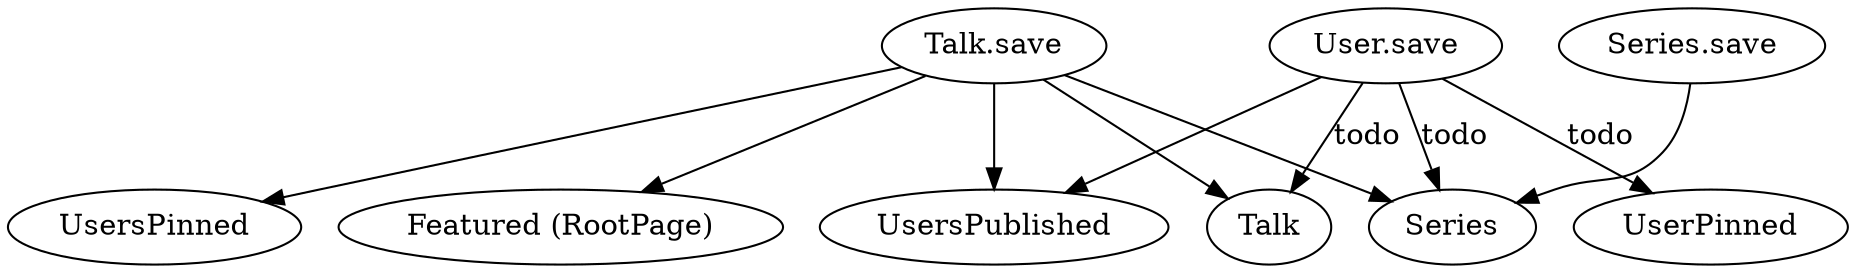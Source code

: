 digraph g {
  "Talk.save" -> "Talk"
  "Talk.save" -> "Series"
  "Talk.save" -> "UsersPublished"
  "Talk.save" -> "UsersPinned"
  "Talk.save" -> "Featured (RootPage)"
  "Series.save" -> "Series"
  "User.save" -> "UsersPublished"
  "User.save" -> "UserPinned" [label="todo"]
  "User.save" -> "Series" [label="todo"]
  "User.save" -> "Talk" [label="todo"]

}
